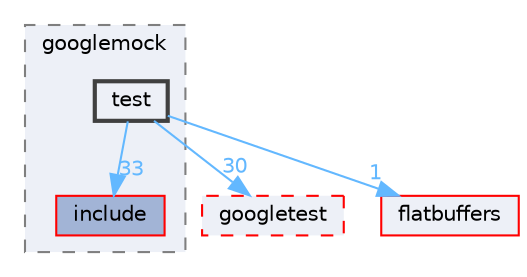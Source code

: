 digraph "googletest/googlemock/test"
{
 // LATEX_PDF_SIZE
  bgcolor="transparent";
  edge [fontname=Helvetica,fontsize=10,labelfontname=Helvetica,labelfontsize=10];
  node [fontname=Helvetica,fontsize=10,shape=box,height=0.2,width=0.4];
  compound=true
  subgraph clusterdir_eabfa435b6f6c58a855f6d8481e5f7a4 {
    graph [ bgcolor="#edf0f7", pencolor="grey50", label="googlemock", fontname=Helvetica,fontsize=10 style="filled,dashed", URL="dir_eabfa435b6f6c58a855f6d8481e5f7a4.html",tooltip=""]
  dir_9c3a6970d54cccef69c4c601a19386ac [label="include", fillcolor="#a2b4d6", color="red", style="filled", URL="dir_9c3a6970d54cccef69c4c601a19386ac.html",tooltip=""];
  dir_27d7077b501cf370300eb9df8c4c0b84 [label="test", fillcolor="#edf0f7", color="grey25", style="filled,bold", URL="dir_27d7077b501cf370300eb9df8c4c0b84.html",tooltip=""];
  }
  dir_7b86808525f21adae85b84901a4f8edc [label="googletest", fillcolor="#edf0f7", color="red", style="filled,dashed", URL="dir_7b86808525f21adae85b84901a4f8edc.html",tooltip=""];
  dir_aab3332a77760f74556dcb4aee61b405 [label="flatbuffers", fillcolor="#edf0f7", color="red", style="filled", URL="dir_aab3332a77760f74556dcb4aee61b405.html",tooltip=""];
  dir_27d7077b501cf370300eb9df8c4c0b84->dir_7b86808525f21adae85b84901a4f8edc [headlabel="30", labeldistance=1.5 headhref="dir_000204_000102.html" href="dir_000204_000102.html" color="steelblue1" fontcolor="steelblue1"];
  dir_27d7077b501cf370300eb9df8c4c0b84->dir_9c3a6970d54cccef69c4c601a19386ac [headlabel="33", labeldistance=1.5 headhref="dir_000204_000118.html" href="dir_000204_000118.html" color="steelblue1" fontcolor="steelblue1"];
  dir_27d7077b501cf370300eb9df8c4c0b84->dir_aab3332a77760f74556dcb4aee61b405 [headlabel="1", labeldistance=1.5 headhref="dir_000204_000058.html" href="dir_000204_000058.html" color="steelblue1" fontcolor="steelblue1"];
}
